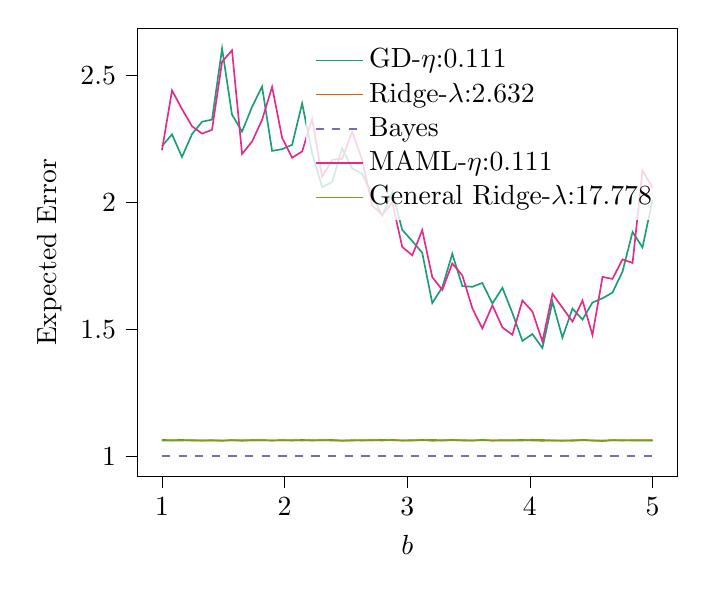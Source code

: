 % This file was created with tikzplotlib v0.10.1.
\begin{tikzpicture}

\definecolor{chocolate217952}{RGB}{217,95,2}
\definecolor{darkcyan27158119}{RGB}{27,158,119}
\definecolor{darkgray176}{RGB}{176,176,176}
\definecolor{deeppink23141138}{RGB}{231,41,138}
\definecolor{lightslategray117112179}{RGB}{117,112,179}
\definecolor{olivedrab10216630}{RGB}{102,166,30}

\begin{axis}[
legend cell align={left},
legend style={fill opacity=0.8, draw opacity=1, text opacity=1, draw=none},
tick align=outside,
tick pos=left,
x grid style={darkgray176},
xlabel={\(\displaystyle b\)},
xmin=0.8, xmax=5.2,
xtick style={color=black},
y grid style={darkgray176},
ylabel={Expected Error},
ymin=0.92, ymax=2.685,
ytick style={color=black}
]
\addplot [semithick, darkcyan27158119]
table {%
1 2.221
1.082 2.267
1.163 2.178
1.245 2.268
1.327 2.317
1.408 2.325
1.49 2.605
1.571 2.345
1.653 2.278
1.735 2.376
1.816 2.455
1.898 2.202
1.98 2.209
2.061 2.226
2.143 2.389
2.224 2.193
2.306 2.059
2.388 2.08
2.469 2.212
2.551 2.133
2.633 2.112
2.714 2.027
2.796 1.947
2.878 2.04
2.959 1.891
3.041 1.847
3.122 1.801
3.204 1.603
3.286 1.665
3.367 1.797
3.449 1.67
3.531 1.667
3.612 1.682
3.694 1.601
3.776 1.663
3.857 1.564
3.939 1.454
4.02 1.481
4.102 1.426
4.184 1.608
4.265 1.467
4.347 1.581
4.429 1.538
4.51 1.605
4.592 1.622
4.673 1.644
4.755 1.727
4.837 1.883
4.918 1.822
5 2.01
};
\addlegendentry{GD-$\eta$:0.111}
\addplot [semithick, chocolate217952]
table {%
1 1.064
1.082 1.063
1.163 1.064
1.245 1.062
1.327 1.062
1.408 1.062
1.49 1.062
1.571 1.063
1.653 1.061
1.735 1.063
1.816 1.063
1.898 1.062
1.98 1.063
2.061 1.062
2.143 1.064
2.224 1.062
2.306 1.063
2.388 1.062
2.469 1.062
2.551 1.062
2.633 1.063
2.714 1.063
2.796 1.062
2.878 1.064
2.959 1.062
3.041 1.062
3.122 1.064
3.204 1.061
3.286 1.062
3.367 1.064
3.449 1.062
3.531 1.062
3.612 1.063
3.694 1.062
3.776 1.063
3.857 1.063
3.939 1.064
4.02 1.062
4.102 1.061
4.184 1.062
4.265 1.062
4.347 1.061
4.429 1.064
4.51 1.062
4.592 1.06
4.673 1.063
4.755 1.062
4.837 1.063
4.918 1.063
5 1.063
};
\addlegendentry{Ridge-$\lambda$:2.632}
\addplot [semithick, lightslategray117112179, dashed]
table {%
1 1.0
1.082 1.0
1.163 1.0
1.245 1.0
1.327 1.0
1.408 1.0
1.49 1.0
1.571 1.0
1.653 1.0
1.735 1.0
1.816 1.0
1.898 1.0
1.98 1.0
2.061 1.0
2.143 1.0
2.224 1.0
2.306 1.0
2.388 1.0
2.469 1.0
2.551 1.0
2.633 1.0
2.714 1.0
2.796 1.0
2.878 1.0
2.959 1.0
3.041 1.0
3.122 1.0
3.204 1.0
3.286 1.0
3.367 1.0
3.449 1.0
3.531 1.0
3.612 1.0
3.694 1.0
3.776 1.0
3.857 1.0
3.939 1.0
4.02 1.0
4.102 1.0
4.184 1.0
4.265 1.0
4.347 1.0
4.429 1.0
4.51 1.0
4.592 1.0
4.673 1.0
4.755 1.0
4.837 1.0
4.918 1.0
5 1.0
};
\addlegendentry{Bayes}
\addplot [semithick, deeppink23141138]
table {%
1 2.205
1.082 2.44
1.163 2.367
1.245 2.299
1.327 2.27
1.408 2.285
1.49 2.553
1.571 2.598
1.653 2.19
1.735 2.239
1.816 2.324
1.898 2.454
1.98 2.253
2.061 2.175
2.143 2.2
2.224 2.328
2.306 2.1
2.388 2.167
2.469 2.171
2.551 2.277
2.633 2.165
2.714 1.988
2.796 1.95
2.878 1.999
2.959 1.824
3.041 1.791
3.122 1.89
3.204 1.705
3.286 1.655
3.367 1.759
3.449 1.712
3.531 1.582
3.612 1.503
3.694 1.594
3.776 1.507
3.857 1.478
3.939 1.613
4.02 1.57
4.102 1.452
4.184 1.639
4.265 1.585
4.347 1.53
4.429 1.613
4.51 1.477
4.592 1.706
4.673 1.698
4.755 1.775
4.837 1.761
4.918 2.125
5 2.057
};
\addlegendentry{MAML-$\eta$:0.111}
\addplot [semithick, olivedrab10216630]
table {%
1 1.062
1.082 1.062
1.163 1.062
1.245 1.063
1.327 1.062
1.408 1.063
1.49 1.061
1.571 1.063
1.653 1.063
1.735 1.063
1.816 1.063
1.898 1.062
1.98 1.063
2.061 1.063
2.143 1.062
2.224 1.063
2.306 1.063
2.388 1.064
2.469 1.061
2.551 1.063
2.633 1.062
2.714 1.063
2.796 1.064
2.878 1.063
2.959 1.062
3.041 1.063
3.122 1.063
3.204 1.064
3.286 1.063
3.367 1.063
3.449 1.063
3.531 1.062
3.612 1.064
3.694 1.062
3.776 1.062
3.857 1.062
3.939 1.062
4.02 1.064
4.102 1.064
4.184 1.062
4.265 1.061
4.347 1.063
4.429 1.063
4.51 1.062
4.592 1.062
4.673 1.063
4.755 1.063
4.837 1.062
4.918 1.062
5 1.062
};
\addlegendentry{General Ridge-$\lambda$:17.778}
\end{axis}

\end{tikzpicture}
